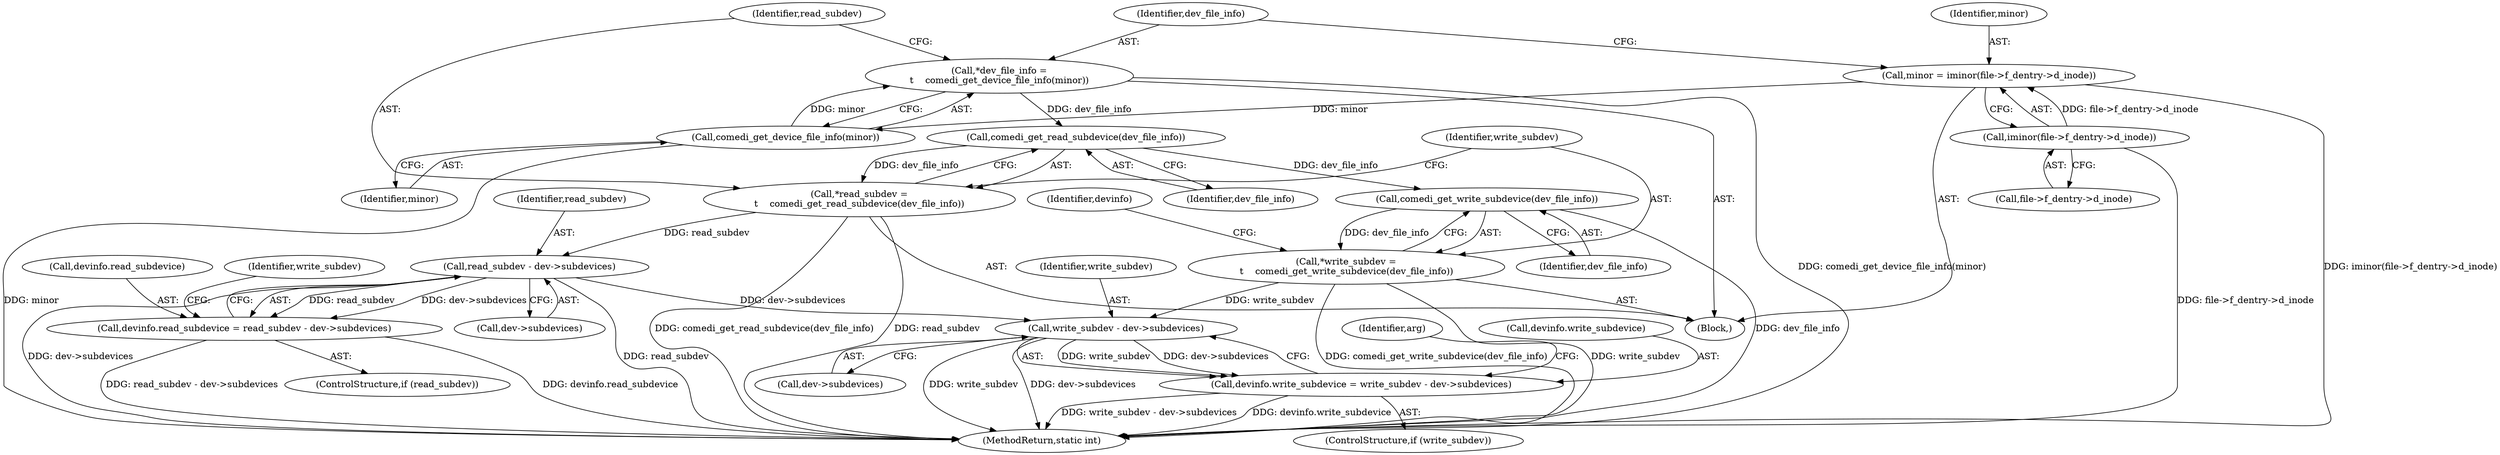 digraph "0_linux_819cbb120eaec7e014e5abd029260db1ca8c5735@API" {
"1000124" [label="(Call,comedi_get_read_subdevice(dev_file_info))"];
"1000117" [label="(Call,*dev_file_info =\n\t    comedi_get_device_file_info(minor))"];
"1000119" [label="(Call,comedi_get_device_file_info(minor))"];
"1000108" [label="(Call,minor = iminor(file->f_dentry->d_inode))"];
"1000110" [label="(Call,iminor(file->f_dentry->d_inode))"];
"1000122" [label="(Call,*read_subdev =\n\t    comedi_get_read_subdevice(dev_file_info))"];
"1000173" [label="(Call,read_subdev - dev->subdevices)"];
"1000169" [label="(Call,devinfo.read_subdevice = read_subdev - dev->subdevices)"];
"1000191" [label="(Call,write_subdev - dev->subdevices)"];
"1000187" [label="(Call,devinfo.write_subdevice = write_subdev - dev->subdevices)"];
"1000129" [label="(Call,comedi_get_write_subdevice(dev_file_info))"];
"1000127" [label="(Call,*write_subdev =\n\t    comedi_get_write_subdevice(dev_file_info))"];
"1000125" [label="(Identifier,dev_file_info)"];
"1000111" [label="(Call,file->f_dentry->d_inode)"];
"1000170" [label="(Call,devinfo.read_subdevice)"];
"1000191" [label="(Call,write_subdev - dev->subdevices)"];
"1000105" [label="(Block,)"];
"1000193" [label="(Call,dev->subdevices)"];
"1000173" [label="(Call,read_subdev - dev->subdevices)"];
"1000122" [label="(Call,*read_subdev =\n\t    comedi_get_read_subdevice(dev_file_info))"];
"1000123" [label="(Identifier,read_subdev)"];
"1000127" [label="(Call,*write_subdev =\n\t    comedi_get_write_subdevice(dev_file_info))"];
"1000205" [label="(Identifier,arg)"];
"1000129" [label="(Call,comedi_get_write_subdevice(dev_file_info))"];
"1000167" [label="(ControlStructure,if (read_subdev))"];
"1000188" [label="(Call,devinfo.write_subdevice)"];
"1000110" [label="(Call,iminor(file->f_dentry->d_inode))"];
"1000109" [label="(Identifier,minor)"];
"1000119" [label="(Call,comedi_get_device_file_info(minor))"];
"1000124" [label="(Call,comedi_get_read_subdevice(dev_file_info))"];
"1000187" [label="(Call,devinfo.write_subdevice = write_subdev - dev->subdevices)"];
"1000192" [label="(Identifier,write_subdev)"];
"1000117" [label="(Call,*dev_file_info =\n\t    comedi_get_device_file_info(minor))"];
"1000185" [label="(ControlStructure,if (write_subdev))"];
"1000120" [label="(Identifier,minor)"];
"1000169" [label="(Call,devinfo.read_subdevice = read_subdev - dev->subdevices)"];
"1000108" [label="(Call,minor = iminor(file->f_dentry->d_inode))"];
"1000130" [label="(Identifier,dev_file_info)"];
"1000133" [label="(Identifier,devinfo)"];
"1000215" [label="(MethodReturn,static int)"];
"1000128" [label="(Identifier,write_subdev)"];
"1000175" [label="(Call,dev->subdevices)"];
"1000186" [label="(Identifier,write_subdev)"];
"1000118" [label="(Identifier,dev_file_info)"];
"1000174" [label="(Identifier,read_subdev)"];
"1000124" -> "1000122"  [label="AST: "];
"1000124" -> "1000125"  [label="CFG: "];
"1000125" -> "1000124"  [label="AST: "];
"1000122" -> "1000124"  [label="CFG: "];
"1000124" -> "1000122"  [label="DDG: dev_file_info"];
"1000117" -> "1000124"  [label="DDG: dev_file_info"];
"1000124" -> "1000129"  [label="DDG: dev_file_info"];
"1000117" -> "1000105"  [label="AST: "];
"1000117" -> "1000119"  [label="CFG: "];
"1000118" -> "1000117"  [label="AST: "];
"1000119" -> "1000117"  [label="AST: "];
"1000123" -> "1000117"  [label="CFG: "];
"1000117" -> "1000215"  [label="DDG: comedi_get_device_file_info(minor)"];
"1000119" -> "1000117"  [label="DDG: minor"];
"1000119" -> "1000120"  [label="CFG: "];
"1000120" -> "1000119"  [label="AST: "];
"1000119" -> "1000215"  [label="DDG: minor"];
"1000108" -> "1000119"  [label="DDG: minor"];
"1000108" -> "1000105"  [label="AST: "];
"1000108" -> "1000110"  [label="CFG: "];
"1000109" -> "1000108"  [label="AST: "];
"1000110" -> "1000108"  [label="AST: "];
"1000118" -> "1000108"  [label="CFG: "];
"1000108" -> "1000215"  [label="DDG: iminor(file->f_dentry->d_inode)"];
"1000110" -> "1000108"  [label="DDG: file->f_dentry->d_inode"];
"1000110" -> "1000111"  [label="CFG: "];
"1000111" -> "1000110"  [label="AST: "];
"1000110" -> "1000215"  [label="DDG: file->f_dentry->d_inode"];
"1000122" -> "1000105"  [label="AST: "];
"1000123" -> "1000122"  [label="AST: "];
"1000128" -> "1000122"  [label="CFG: "];
"1000122" -> "1000215"  [label="DDG: read_subdev"];
"1000122" -> "1000215"  [label="DDG: comedi_get_read_subdevice(dev_file_info)"];
"1000122" -> "1000173"  [label="DDG: read_subdev"];
"1000173" -> "1000169"  [label="AST: "];
"1000173" -> "1000175"  [label="CFG: "];
"1000174" -> "1000173"  [label="AST: "];
"1000175" -> "1000173"  [label="AST: "];
"1000169" -> "1000173"  [label="CFG: "];
"1000173" -> "1000215"  [label="DDG: read_subdev"];
"1000173" -> "1000215"  [label="DDG: dev->subdevices"];
"1000173" -> "1000169"  [label="DDG: read_subdev"];
"1000173" -> "1000169"  [label="DDG: dev->subdevices"];
"1000173" -> "1000191"  [label="DDG: dev->subdevices"];
"1000169" -> "1000167"  [label="AST: "];
"1000170" -> "1000169"  [label="AST: "];
"1000186" -> "1000169"  [label="CFG: "];
"1000169" -> "1000215"  [label="DDG: read_subdev - dev->subdevices"];
"1000169" -> "1000215"  [label="DDG: devinfo.read_subdevice"];
"1000191" -> "1000187"  [label="AST: "];
"1000191" -> "1000193"  [label="CFG: "];
"1000192" -> "1000191"  [label="AST: "];
"1000193" -> "1000191"  [label="AST: "];
"1000187" -> "1000191"  [label="CFG: "];
"1000191" -> "1000215"  [label="DDG: dev->subdevices"];
"1000191" -> "1000215"  [label="DDG: write_subdev"];
"1000191" -> "1000187"  [label="DDG: write_subdev"];
"1000191" -> "1000187"  [label="DDG: dev->subdevices"];
"1000127" -> "1000191"  [label="DDG: write_subdev"];
"1000187" -> "1000185"  [label="AST: "];
"1000188" -> "1000187"  [label="AST: "];
"1000205" -> "1000187"  [label="CFG: "];
"1000187" -> "1000215"  [label="DDG: devinfo.write_subdevice"];
"1000187" -> "1000215"  [label="DDG: write_subdev - dev->subdevices"];
"1000129" -> "1000127"  [label="AST: "];
"1000129" -> "1000130"  [label="CFG: "];
"1000130" -> "1000129"  [label="AST: "];
"1000127" -> "1000129"  [label="CFG: "];
"1000129" -> "1000215"  [label="DDG: dev_file_info"];
"1000129" -> "1000127"  [label="DDG: dev_file_info"];
"1000127" -> "1000105"  [label="AST: "];
"1000128" -> "1000127"  [label="AST: "];
"1000133" -> "1000127"  [label="CFG: "];
"1000127" -> "1000215"  [label="DDG: comedi_get_write_subdevice(dev_file_info)"];
"1000127" -> "1000215"  [label="DDG: write_subdev"];
}
